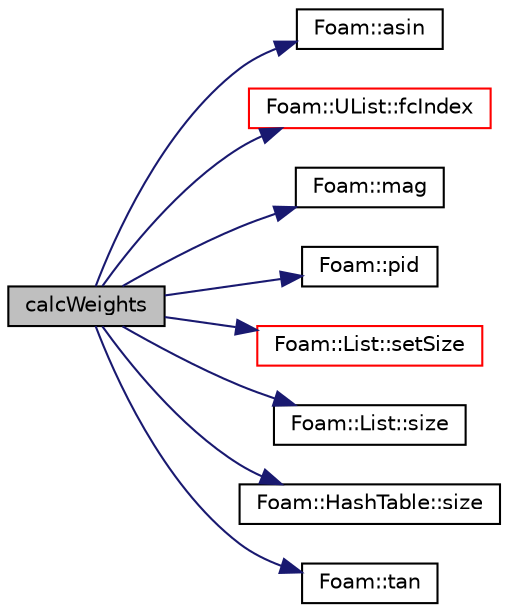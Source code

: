 digraph "calcWeights"
{
  bgcolor="transparent";
  edge [fontname="Helvetica",fontsize="10",labelfontname="Helvetica",labelfontsize="10"];
  node [fontname="Helvetica",fontsize="10",shape=record];
  rankdir="LR";
  Node1 [label="calcWeights",height=0.2,width=0.4,color="black", fillcolor="grey75", style="filled", fontcolor="black"];
  Node1 -> Node2 [color="midnightblue",fontsize="10",style="solid",fontname="Helvetica"];
  Node2 [label="Foam::asin",height=0.2,width=0.4,color="black",URL="$a10936.html#a0f833aaca51130190a5001a7e5392f8a"];
  Node1 -> Node3 [color="midnightblue",fontsize="10",style="solid",fontname="Helvetica"];
  Node3 [label="Foam::UList::fcIndex",height=0.2,width=0.4,color="red",URL="$a02849.html#af4d05e19e6cdc80f0c7acd5bbe250f69",tooltip="Return the forward circular index, i.e. the next index. "];
  Node1 -> Node4 [color="midnightblue",fontsize="10",style="solid",fontname="Helvetica"];
  Node4 [label="Foam::mag",height=0.2,width=0.4,color="black",URL="$a10936.html#a929da2a3fdcf3dacbbe0487d3a330dae"];
  Node1 -> Node5 [color="midnightblue",fontsize="10",style="solid",fontname="Helvetica"];
  Node5 [label="Foam::pid",height=0.2,width=0.4,color="black",URL="$a10936.html#ab621fe2533a48ef515cd6477f3aec992",tooltip="Return the PID of this process. "];
  Node1 -> Node6 [color="midnightblue",fontsize="10",style="solid",fontname="Helvetica"];
  Node6 [label="Foam::List::setSize",height=0.2,width=0.4,color="red",URL="$a01397.html#aedb985ffeaf1bdbfeccc2a8730405703",tooltip="Reset size of List. "];
  Node1 -> Node7 [color="midnightblue",fontsize="10",style="solid",fontname="Helvetica"];
  Node7 [label="Foam::List::size",height=0.2,width=0.4,color="black",URL="$a01397.html#a8a5f6fa29bd4b500caf186f60245b384",tooltip="Override size to be inconsistent with allocated storage. "];
  Node1 -> Node8 [color="midnightblue",fontsize="10",style="solid",fontname="Helvetica"];
  Node8 [label="Foam::HashTable::size",height=0.2,width=0.4,color="black",URL="$a01001.html#a723361dc2020160f5492e8fe2d09fa44",tooltip="Return number of elements in table. "];
  Node1 -> Node9 [color="midnightblue",fontsize="10",style="solid",fontname="Helvetica"];
  Node9 [label="Foam::tan",height=0.2,width=0.4,color="black",URL="$a10936.html#a18940c864aa0256e0d61061dbfe23243"];
}
